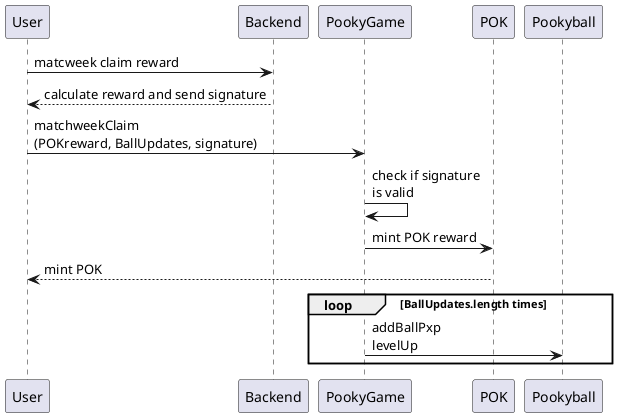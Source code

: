 @startuml

participant User
participant Backend
participant PookyGame
participant POK
participant Pookyball


User -> Backend : matcweek claim reward
Backend --> User : calculate reward and send signature
User -> PookyGame : matchweekClaim\n(POKreward, BallUpdates, signature)
PookyGame -> PookyGame : check if signature\nis valid
PookyGame -> POK : mint POK reward
POK --> User : mint POK
group loop [BallUpdates.length times]
  PookyGame -> Pookyball : addBallPxp\nlevelUp
end

@enduml
